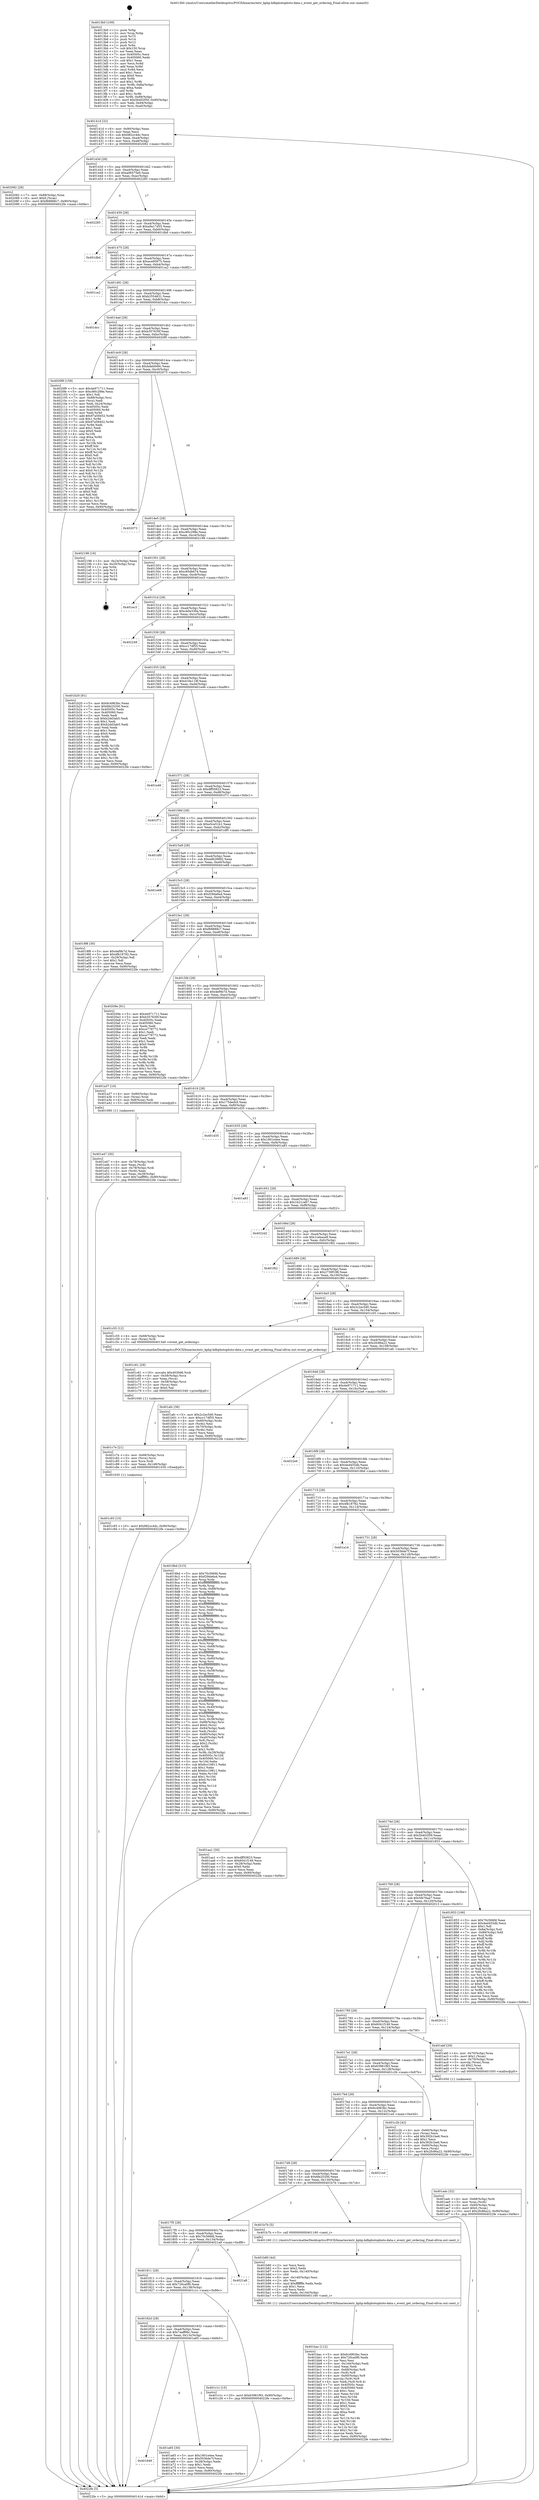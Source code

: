 digraph "0x4013b0" {
  label = "0x4013b0 (/mnt/c/Users/mathe/Desktop/tcc/POCII/binaries/extr_kphp-kdbphotophoto-data.c_event_get_ordering_Final-ollvm.out::main(0))"
  labelloc = "t"
  node[shape=record]

  Entry [label="",width=0.3,height=0.3,shape=circle,fillcolor=black,style=filled]
  "0x40141d" [label="{
     0x40141d [32]\l
     | [instrs]\l
     &nbsp;&nbsp;0x40141d \<+6\>: mov -0x90(%rbp),%eax\l
     &nbsp;&nbsp;0x401423 \<+2\>: mov %eax,%ecx\l
     &nbsp;&nbsp;0x401425 \<+6\>: sub $0x982cc4dc,%ecx\l
     &nbsp;&nbsp;0x40142b \<+6\>: mov %eax,-0xa4(%rbp)\l
     &nbsp;&nbsp;0x401431 \<+6\>: mov %ecx,-0xa8(%rbp)\l
     &nbsp;&nbsp;0x401437 \<+6\>: je 0000000000402082 \<main+0xcd2\>\l
  }"]
  "0x402082" [label="{
     0x402082 [28]\l
     | [instrs]\l
     &nbsp;&nbsp;0x402082 \<+7\>: mov -0x88(%rbp),%rax\l
     &nbsp;&nbsp;0x402089 \<+6\>: movl $0x0,(%rax)\l
     &nbsp;&nbsp;0x40208f \<+10\>: movl $0xf68888c7,-0x90(%rbp)\l
     &nbsp;&nbsp;0x402099 \<+5\>: jmp 00000000004022fe \<main+0xf4e\>\l
  }"]
  "0x40143d" [label="{
     0x40143d [28]\l
     | [instrs]\l
     &nbsp;&nbsp;0x40143d \<+5\>: jmp 0000000000401442 \<main+0x92\>\l
     &nbsp;&nbsp;0x401442 \<+6\>: mov -0xa4(%rbp),%eax\l
     &nbsp;&nbsp;0x401448 \<+5\>: sub $0xa06575e0,%eax\l
     &nbsp;&nbsp;0x40144d \<+6\>: mov %eax,-0xac(%rbp)\l
     &nbsp;&nbsp;0x401453 \<+6\>: je 0000000000402285 \<main+0xed5\>\l
  }"]
  Exit [label="",width=0.3,height=0.3,shape=circle,fillcolor=black,style=filled,peripheries=2]
  "0x402285" [label="{
     0x402285\l
  }", style=dashed]
  "0x401459" [label="{
     0x401459 [28]\l
     | [instrs]\l
     &nbsp;&nbsp;0x401459 \<+5\>: jmp 000000000040145e \<main+0xae\>\l
     &nbsp;&nbsp;0x40145e \<+6\>: mov -0xa4(%rbp),%eax\l
     &nbsp;&nbsp;0x401464 \<+5\>: sub $0xa9a17d55,%eax\l
     &nbsp;&nbsp;0x401469 \<+6\>: mov %eax,-0xb0(%rbp)\l
     &nbsp;&nbsp;0x40146f \<+6\>: je 0000000000401dbd \<main+0xa0d\>\l
  }"]
  "0x401c93" [label="{
     0x401c93 [15]\l
     | [instrs]\l
     &nbsp;&nbsp;0x401c93 \<+10\>: movl $0x982cc4dc,-0x90(%rbp)\l
     &nbsp;&nbsp;0x401c9d \<+5\>: jmp 00000000004022fe \<main+0xf4e\>\l
  }"]
  "0x401dbd" [label="{
     0x401dbd\l
  }", style=dashed]
  "0x401475" [label="{
     0x401475 [28]\l
     | [instrs]\l
     &nbsp;&nbsp;0x401475 \<+5\>: jmp 000000000040147a \<main+0xca\>\l
     &nbsp;&nbsp;0x40147a \<+6\>: mov -0xa4(%rbp),%eax\l
     &nbsp;&nbsp;0x401480 \<+5\>: sub $0xace95875,%eax\l
     &nbsp;&nbsp;0x401485 \<+6\>: mov %eax,-0xb4(%rbp)\l
     &nbsp;&nbsp;0x40148b \<+6\>: je 0000000000401ca2 \<main+0x8f2\>\l
  }"]
  "0x401c7e" [label="{
     0x401c7e [21]\l
     | [instrs]\l
     &nbsp;&nbsp;0x401c7e \<+4\>: mov -0x68(%rbp),%rcx\l
     &nbsp;&nbsp;0x401c82 \<+3\>: mov (%rcx),%rcx\l
     &nbsp;&nbsp;0x401c85 \<+3\>: mov %rcx,%rdi\l
     &nbsp;&nbsp;0x401c88 \<+6\>: mov %eax,-0x148(%rbp)\l
     &nbsp;&nbsp;0x401c8e \<+5\>: call 0000000000401030 \<free@plt\>\l
     | [calls]\l
     &nbsp;&nbsp;0x401030 \{1\} (unknown)\l
  }"]
  "0x401ca2" [label="{
     0x401ca2\l
  }", style=dashed]
  "0x401491" [label="{
     0x401491 [28]\l
     | [instrs]\l
     &nbsp;&nbsp;0x401491 \<+5\>: jmp 0000000000401496 \<main+0xe6\>\l
     &nbsp;&nbsp;0x401496 \<+6\>: mov -0xa4(%rbp),%eax\l
     &nbsp;&nbsp;0x40149c \<+5\>: sub $0xb2554631,%eax\l
     &nbsp;&nbsp;0x4014a1 \<+6\>: mov %eax,-0xb8(%rbp)\l
     &nbsp;&nbsp;0x4014a7 \<+6\>: je 0000000000401dcc \<main+0xa1c\>\l
  }"]
  "0x401c61" [label="{
     0x401c61 [29]\l
     | [instrs]\l
     &nbsp;&nbsp;0x401c61 \<+10\>: movabs $0x4030d6,%rdi\l
     &nbsp;&nbsp;0x401c6b \<+4\>: mov -0x58(%rbp),%rcx\l
     &nbsp;&nbsp;0x401c6f \<+2\>: mov %eax,(%rcx)\l
     &nbsp;&nbsp;0x401c71 \<+4\>: mov -0x58(%rbp),%rcx\l
     &nbsp;&nbsp;0x401c75 \<+2\>: mov (%rcx),%esi\l
     &nbsp;&nbsp;0x401c77 \<+2\>: mov $0x0,%al\l
     &nbsp;&nbsp;0x401c79 \<+5\>: call 0000000000401040 \<printf@plt\>\l
     | [calls]\l
     &nbsp;&nbsp;0x401040 \{1\} (unknown)\l
  }"]
  "0x401dcc" [label="{
     0x401dcc\l
  }", style=dashed]
  "0x4014ad" [label="{
     0x4014ad [28]\l
     | [instrs]\l
     &nbsp;&nbsp;0x4014ad \<+5\>: jmp 00000000004014b2 \<main+0x102\>\l
     &nbsp;&nbsp;0x4014b2 \<+6\>: mov -0xa4(%rbp),%eax\l
     &nbsp;&nbsp;0x4014b8 \<+5\>: sub $0xb357630f,%eax\l
     &nbsp;&nbsp;0x4014bd \<+6\>: mov %eax,-0xbc(%rbp)\l
     &nbsp;&nbsp;0x4014c3 \<+6\>: je 00000000004020f9 \<main+0xd49\>\l
  }"]
  "0x401bac" [label="{
     0x401bac [112]\l
     | [instrs]\l
     &nbsp;&nbsp;0x401bac \<+5\>: mov $0x6c4963bc,%ecx\l
     &nbsp;&nbsp;0x401bb1 \<+5\>: mov $0x720ca0f0,%edx\l
     &nbsp;&nbsp;0x401bb6 \<+2\>: xor %esi,%esi\l
     &nbsp;&nbsp;0x401bb8 \<+6\>: mov -0x144(%rbp),%edi\l
     &nbsp;&nbsp;0x401bbe \<+3\>: imul %eax,%edi\l
     &nbsp;&nbsp;0x401bc1 \<+4\>: mov -0x68(%rbp),%r8\l
     &nbsp;&nbsp;0x401bc5 \<+3\>: mov (%r8),%r8\l
     &nbsp;&nbsp;0x401bc8 \<+4\>: mov -0x60(%rbp),%r9\l
     &nbsp;&nbsp;0x401bcc \<+3\>: movslq (%r9),%r9\l
     &nbsp;&nbsp;0x401bcf \<+4\>: mov %edi,(%r8,%r9,4)\l
     &nbsp;&nbsp;0x401bd3 \<+7\>: mov 0x40505c,%eax\l
     &nbsp;&nbsp;0x401bda \<+7\>: mov 0x405060,%edi\l
     &nbsp;&nbsp;0x401be1 \<+3\>: sub $0x1,%esi\l
     &nbsp;&nbsp;0x401be4 \<+3\>: mov %eax,%r10d\l
     &nbsp;&nbsp;0x401be7 \<+3\>: add %esi,%r10d\l
     &nbsp;&nbsp;0x401bea \<+4\>: imul %r10d,%eax\l
     &nbsp;&nbsp;0x401bee \<+3\>: and $0x1,%eax\l
     &nbsp;&nbsp;0x401bf1 \<+3\>: cmp $0x0,%eax\l
     &nbsp;&nbsp;0x401bf4 \<+4\>: sete %r11b\l
     &nbsp;&nbsp;0x401bf8 \<+3\>: cmp $0xa,%edi\l
     &nbsp;&nbsp;0x401bfb \<+3\>: setl %bl\l
     &nbsp;&nbsp;0x401bfe \<+3\>: mov %r11b,%r14b\l
     &nbsp;&nbsp;0x401c01 \<+3\>: and %bl,%r14b\l
     &nbsp;&nbsp;0x401c04 \<+3\>: xor %bl,%r11b\l
     &nbsp;&nbsp;0x401c07 \<+3\>: or %r11b,%r14b\l
     &nbsp;&nbsp;0x401c0a \<+4\>: test $0x1,%r14b\l
     &nbsp;&nbsp;0x401c0e \<+3\>: cmovne %edx,%ecx\l
     &nbsp;&nbsp;0x401c11 \<+6\>: mov %ecx,-0x90(%rbp)\l
     &nbsp;&nbsp;0x401c17 \<+5\>: jmp 00000000004022fe \<main+0xf4e\>\l
  }"]
  "0x4020f9" [label="{
     0x4020f9 [159]\l
     | [instrs]\l
     &nbsp;&nbsp;0x4020f9 \<+5\>: mov $0x4e971711,%eax\l
     &nbsp;&nbsp;0x4020fe \<+5\>: mov $0xc80c298e,%ecx\l
     &nbsp;&nbsp;0x402103 \<+2\>: mov $0x1,%dl\l
     &nbsp;&nbsp;0x402105 \<+7\>: mov -0x88(%rbp),%rsi\l
     &nbsp;&nbsp;0x40210c \<+2\>: mov (%rsi),%edi\l
     &nbsp;&nbsp;0x40210e \<+3\>: mov %edi,-0x24(%rbp)\l
     &nbsp;&nbsp;0x402111 \<+7\>: mov 0x40505c,%edi\l
     &nbsp;&nbsp;0x402118 \<+8\>: mov 0x405060,%r8d\l
     &nbsp;&nbsp;0x402120 \<+3\>: mov %edi,%r9d\l
     &nbsp;&nbsp;0x402123 \<+7\>: add $0x97a58452,%r9d\l
     &nbsp;&nbsp;0x40212a \<+4\>: sub $0x1,%r9d\l
     &nbsp;&nbsp;0x40212e \<+7\>: sub $0x97a58452,%r9d\l
     &nbsp;&nbsp;0x402135 \<+4\>: imul %r9d,%edi\l
     &nbsp;&nbsp;0x402139 \<+3\>: and $0x1,%edi\l
     &nbsp;&nbsp;0x40213c \<+3\>: cmp $0x0,%edi\l
     &nbsp;&nbsp;0x40213f \<+4\>: sete %r10b\l
     &nbsp;&nbsp;0x402143 \<+4\>: cmp $0xa,%r8d\l
     &nbsp;&nbsp;0x402147 \<+4\>: setl %r11b\l
     &nbsp;&nbsp;0x40214b \<+3\>: mov %r10b,%bl\l
     &nbsp;&nbsp;0x40214e \<+3\>: xor $0xff,%bl\l
     &nbsp;&nbsp;0x402151 \<+3\>: mov %r11b,%r14b\l
     &nbsp;&nbsp;0x402154 \<+4\>: xor $0xff,%r14b\l
     &nbsp;&nbsp;0x402158 \<+3\>: xor $0x0,%dl\l
     &nbsp;&nbsp;0x40215b \<+3\>: mov %bl,%r15b\l
     &nbsp;&nbsp;0x40215e \<+4\>: and $0x0,%r15b\l
     &nbsp;&nbsp;0x402162 \<+3\>: and %dl,%r10b\l
     &nbsp;&nbsp;0x402165 \<+3\>: mov %r14b,%r12b\l
     &nbsp;&nbsp;0x402168 \<+4\>: and $0x0,%r12b\l
     &nbsp;&nbsp;0x40216c \<+3\>: and %dl,%r11b\l
     &nbsp;&nbsp;0x40216f \<+3\>: or %r10b,%r15b\l
     &nbsp;&nbsp;0x402172 \<+3\>: or %r11b,%r12b\l
     &nbsp;&nbsp;0x402175 \<+3\>: xor %r12b,%r15b\l
     &nbsp;&nbsp;0x402178 \<+3\>: or %r14b,%bl\l
     &nbsp;&nbsp;0x40217b \<+3\>: xor $0xff,%bl\l
     &nbsp;&nbsp;0x40217e \<+3\>: or $0x0,%dl\l
     &nbsp;&nbsp;0x402181 \<+2\>: and %dl,%bl\l
     &nbsp;&nbsp;0x402183 \<+3\>: or %bl,%r15b\l
     &nbsp;&nbsp;0x402186 \<+4\>: test $0x1,%r15b\l
     &nbsp;&nbsp;0x40218a \<+3\>: cmovne %ecx,%eax\l
     &nbsp;&nbsp;0x40218d \<+6\>: mov %eax,-0x90(%rbp)\l
     &nbsp;&nbsp;0x402193 \<+5\>: jmp 00000000004022fe \<main+0xf4e\>\l
  }"]
  "0x4014c9" [label="{
     0x4014c9 [28]\l
     | [instrs]\l
     &nbsp;&nbsp;0x4014c9 \<+5\>: jmp 00000000004014ce \<main+0x11e\>\l
     &nbsp;&nbsp;0x4014ce \<+6\>: mov -0xa4(%rbp),%eax\l
     &nbsp;&nbsp;0x4014d4 \<+5\>: sub $0xbdeb949c,%eax\l
     &nbsp;&nbsp;0x4014d9 \<+6\>: mov %eax,-0xc0(%rbp)\l
     &nbsp;&nbsp;0x4014df \<+6\>: je 0000000000402073 \<main+0xcc3\>\l
  }"]
  "0x401b80" [label="{
     0x401b80 [44]\l
     | [instrs]\l
     &nbsp;&nbsp;0x401b80 \<+2\>: xor %ecx,%ecx\l
     &nbsp;&nbsp;0x401b82 \<+5\>: mov $0x2,%edx\l
     &nbsp;&nbsp;0x401b87 \<+6\>: mov %edx,-0x140(%rbp)\l
     &nbsp;&nbsp;0x401b8d \<+1\>: cltd\l
     &nbsp;&nbsp;0x401b8e \<+6\>: mov -0x140(%rbp),%esi\l
     &nbsp;&nbsp;0x401b94 \<+2\>: idiv %esi\l
     &nbsp;&nbsp;0x401b96 \<+6\>: imul $0xfffffffe,%edx,%edx\l
     &nbsp;&nbsp;0x401b9c \<+3\>: sub $0x1,%ecx\l
     &nbsp;&nbsp;0x401b9f \<+2\>: sub %ecx,%edx\l
     &nbsp;&nbsp;0x401ba1 \<+6\>: mov %edx,-0x144(%rbp)\l
     &nbsp;&nbsp;0x401ba7 \<+5\>: call 0000000000401160 \<next_i\>\l
     | [calls]\l
     &nbsp;&nbsp;0x401160 \{1\} (/mnt/c/Users/mathe/Desktop/tcc/POCII/binaries/extr_kphp-kdbphotophoto-data.c_event_get_ordering_Final-ollvm.out::next_i)\l
  }"]
  "0x402073" [label="{
     0x402073\l
  }", style=dashed]
  "0x4014e5" [label="{
     0x4014e5 [28]\l
     | [instrs]\l
     &nbsp;&nbsp;0x4014e5 \<+5\>: jmp 00000000004014ea \<main+0x13a\>\l
     &nbsp;&nbsp;0x4014ea \<+6\>: mov -0xa4(%rbp),%eax\l
     &nbsp;&nbsp;0x4014f0 \<+5\>: sub $0xc80c298e,%eax\l
     &nbsp;&nbsp;0x4014f5 \<+6\>: mov %eax,-0xc4(%rbp)\l
     &nbsp;&nbsp;0x4014fb \<+6\>: je 0000000000402198 \<main+0xde8\>\l
  }"]
  "0x401adc" [label="{
     0x401adc [32]\l
     | [instrs]\l
     &nbsp;&nbsp;0x401adc \<+4\>: mov -0x68(%rbp),%rdi\l
     &nbsp;&nbsp;0x401ae0 \<+3\>: mov %rax,(%rdi)\l
     &nbsp;&nbsp;0x401ae3 \<+4\>: mov -0x60(%rbp),%rax\l
     &nbsp;&nbsp;0x401ae7 \<+6\>: movl $0x0,(%rax)\l
     &nbsp;&nbsp;0x401aed \<+10\>: movl $0x2fc86a22,-0x90(%rbp)\l
     &nbsp;&nbsp;0x401af7 \<+5\>: jmp 00000000004022fe \<main+0xf4e\>\l
  }"]
  "0x402198" [label="{
     0x402198 [16]\l
     | [instrs]\l
     &nbsp;&nbsp;0x402198 \<+3\>: mov -0x24(%rbp),%eax\l
     &nbsp;&nbsp;0x40219b \<+4\>: lea -0x20(%rbp),%rsp\l
     &nbsp;&nbsp;0x40219f \<+1\>: pop %rbx\l
     &nbsp;&nbsp;0x4021a0 \<+2\>: pop %r12\l
     &nbsp;&nbsp;0x4021a2 \<+2\>: pop %r14\l
     &nbsp;&nbsp;0x4021a4 \<+2\>: pop %r15\l
     &nbsp;&nbsp;0x4021a6 \<+1\>: pop %rbp\l
     &nbsp;&nbsp;0x4021a7 \<+1\>: ret\l
  }"]
  "0x401501" [label="{
     0x401501 [28]\l
     | [instrs]\l
     &nbsp;&nbsp;0x401501 \<+5\>: jmp 0000000000401506 \<main+0x156\>\l
     &nbsp;&nbsp;0x401506 \<+6\>: mov -0xa4(%rbp),%eax\l
     &nbsp;&nbsp;0x40150c \<+5\>: sub $0xc85db674,%eax\l
     &nbsp;&nbsp;0x401511 \<+6\>: mov %eax,-0xc8(%rbp)\l
     &nbsp;&nbsp;0x401517 \<+6\>: je 0000000000401ec3 \<main+0xb13\>\l
  }"]
  "0x401849" [label="{
     0x401849\l
  }", style=dashed]
  "0x401ec3" [label="{
     0x401ec3\l
  }", style=dashed]
  "0x40151d" [label="{
     0x40151d [28]\l
     | [instrs]\l
     &nbsp;&nbsp;0x40151d \<+5\>: jmp 0000000000401522 \<main+0x172\>\l
     &nbsp;&nbsp;0x401522 \<+6\>: mov -0xa4(%rbp),%eax\l
     &nbsp;&nbsp;0x401528 \<+5\>: sub $0xcb0e339a,%eax\l
     &nbsp;&nbsp;0x40152d \<+6\>: mov %eax,-0xcc(%rbp)\l
     &nbsp;&nbsp;0x401533 \<+6\>: je 0000000000402248 \<main+0xe98\>\l
  }"]
  "0x401a65" [label="{
     0x401a65 [30]\l
     | [instrs]\l
     &nbsp;&nbsp;0x401a65 \<+5\>: mov $0x1801e4ee,%eax\l
     &nbsp;&nbsp;0x401a6a \<+5\>: mov $0x5036de7f,%ecx\l
     &nbsp;&nbsp;0x401a6f \<+3\>: mov -0x28(%rbp),%edx\l
     &nbsp;&nbsp;0x401a72 \<+3\>: cmp $0x1,%edx\l
     &nbsp;&nbsp;0x401a75 \<+3\>: cmovl %ecx,%eax\l
     &nbsp;&nbsp;0x401a78 \<+6\>: mov %eax,-0x90(%rbp)\l
     &nbsp;&nbsp;0x401a7e \<+5\>: jmp 00000000004022fe \<main+0xf4e\>\l
  }"]
  "0x402248" [label="{
     0x402248\l
  }", style=dashed]
  "0x401539" [label="{
     0x401539 [28]\l
     | [instrs]\l
     &nbsp;&nbsp;0x401539 \<+5\>: jmp 000000000040153e \<main+0x18e\>\l
     &nbsp;&nbsp;0x40153e \<+6\>: mov -0xa4(%rbp),%eax\l
     &nbsp;&nbsp;0x401544 \<+5\>: sub $0xcc17df55,%eax\l
     &nbsp;&nbsp;0x401549 \<+6\>: mov %eax,-0xd0(%rbp)\l
     &nbsp;&nbsp;0x40154f \<+6\>: je 0000000000401b20 \<main+0x770\>\l
  }"]
  "0x40182d" [label="{
     0x40182d [28]\l
     | [instrs]\l
     &nbsp;&nbsp;0x40182d \<+5\>: jmp 0000000000401832 \<main+0x482\>\l
     &nbsp;&nbsp;0x401832 \<+6\>: mov -0xa4(%rbp),%eax\l
     &nbsp;&nbsp;0x401838 \<+5\>: sub $0x7aaff96c,%eax\l
     &nbsp;&nbsp;0x40183d \<+6\>: mov %eax,-0x13c(%rbp)\l
     &nbsp;&nbsp;0x401843 \<+6\>: je 0000000000401a65 \<main+0x6b5\>\l
  }"]
  "0x401b20" [label="{
     0x401b20 [91]\l
     | [instrs]\l
     &nbsp;&nbsp;0x401b20 \<+5\>: mov $0x6c4963bc,%eax\l
     &nbsp;&nbsp;0x401b25 \<+5\>: mov $0x6fe25200,%ecx\l
     &nbsp;&nbsp;0x401b2a \<+7\>: mov 0x40505c,%edx\l
     &nbsp;&nbsp;0x401b31 \<+7\>: mov 0x405060,%esi\l
     &nbsp;&nbsp;0x401b38 \<+2\>: mov %edx,%edi\l
     &nbsp;&nbsp;0x401b3a \<+6\>: sub $0xb2dd3ab5,%edi\l
     &nbsp;&nbsp;0x401b40 \<+3\>: sub $0x1,%edi\l
     &nbsp;&nbsp;0x401b43 \<+6\>: add $0xb2dd3ab5,%edi\l
     &nbsp;&nbsp;0x401b49 \<+3\>: imul %edi,%edx\l
     &nbsp;&nbsp;0x401b4c \<+3\>: and $0x1,%edx\l
     &nbsp;&nbsp;0x401b4f \<+3\>: cmp $0x0,%edx\l
     &nbsp;&nbsp;0x401b52 \<+4\>: sete %r8b\l
     &nbsp;&nbsp;0x401b56 \<+3\>: cmp $0xa,%esi\l
     &nbsp;&nbsp;0x401b59 \<+4\>: setl %r9b\l
     &nbsp;&nbsp;0x401b5d \<+3\>: mov %r8b,%r10b\l
     &nbsp;&nbsp;0x401b60 \<+3\>: and %r9b,%r10b\l
     &nbsp;&nbsp;0x401b63 \<+3\>: xor %r9b,%r8b\l
     &nbsp;&nbsp;0x401b66 \<+3\>: or %r8b,%r10b\l
     &nbsp;&nbsp;0x401b69 \<+4\>: test $0x1,%r10b\l
     &nbsp;&nbsp;0x401b6d \<+3\>: cmovne %ecx,%eax\l
     &nbsp;&nbsp;0x401b70 \<+6\>: mov %eax,-0x90(%rbp)\l
     &nbsp;&nbsp;0x401b76 \<+5\>: jmp 00000000004022fe \<main+0xf4e\>\l
  }"]
  "0x401555" [label="{
     0x401555 [28]\l
     | [instrs]\l
     &nbsp;&nbsp;0x401555 \<+5\>: jmp 000000000040155a \<main+0x1aa\>\l
     &nbsp;&nbsp;0x40155a \<+6\>: mov -0xa4(%rbp),%eax\l
     &nbsp;&nbsp;0x401560 \<+5\>: sub $0xd16e118f,%eax\l
     &nbsp;&nbsp;0x401565 \<+6\>: mov %eax,-0xd4(%rbp)\l
     &nbsp;&nbsp;0x40156b \<+6\>: je 0000000000401e46 \<main+0xa96\>\l
  }"]
  "0x401c1c" [label="{
     0x401c1c [15]\l
     | [instrs]\l
     &nbsp;&nbsp;0x401c1c \<+10\>: movl $0x63981f93,-0x90(%rbp)\l
     &nbsp;&nbsp;0x401c26 \<+5\>: jmp 00000000004022fe \<main+0xf4e\>\l
  }"]
  "0x401e46" [label="{
     0x401e46\l
  }", style=dashed]
  "0x401571" [label="{
     0x401571 [28]\l
     | [instrs]\l
     &nbsp;&nbsp;0x401571 \<+5\>: jmp 0000000000401576 \<main+0x1c6\>\l
     &nbsp;&nbsp;0x401576 \<+6\>: mov -0xa4(%rbp),%eax\l
     &nbsp;&nbsp;0x40157c \<+5\>: sub $0xdff50823,%eax\l
     &nbsp;&nbsp;0x401581 \<+6\>: mov %eax,-0xd8(%rbp)\l
     &nbsp;&nbsp;0x401587 \<+6\>: je 0000000000401f71 \<main+0xbc1\>\l
  }"]
  "0x401811" [label="{
     0x401811 [28]\l
     | [instrs]\l
     &nbsp;&nbsp;0x401811 \<+5\>: jmp 0000000000401816 \<main+0x466\>\l
     &nbsp;&nbsp;0x401816 \<+6\>: mov -0xa4(%rbp),%eax\l
     &nbsp;&nbsp;0x40181c \<+5\>: sub $0x720ca0f0,%eax\l
     &nbsp;&nbsp;0x401821 \<+6\>: mov %eax,-0x138(%rbp)\l
     &nbsp;&nbsp;0x401827 \<+6\>: je 0000000000401c1c \<main+0x86c\>\l
  }"]
  "0x401f71" [label="{
     0x401f71\l
  }", style=dashed]
  "0x40158d" [label="{
     0x40158d [28]\l
     | [instrs]\l
     &nbsp;&nbsp;0x40158d \<+5\>: jmp 0000000000401592 \<main+0x1e2\>\l
     &nbsp;&nbsp;0x401592 \<+6\>: mov -0xa4(%rbp),%eax\l
     &nbsp;&nbsp;0x401598 \<+5\>: sub $0xe5ce51b1,%eax\l
     &nbsp;&nbsp;0x40159d \<+6\>: mov %eax,-0xdc(%rbp)\l
     &nbsp;&nbsp;0x4015a3 \<+6\>: je 0000000000401df0 \<main+0xa40\>\l
  }"]
  "0x4021a8" [label="{
     0x4021a8\l
  }", style=dashed]
  "0x401df0" [label="{
     0x401df0\l
  }", style=dashed]
  "0x4015a9" [label="{
     0x4015a9 [28]\l
     | [instrs]\l
     &nbsp;&nbsp;0x4015a9 \<+5\>: jmp 00000000004015ae \<main+0x1fe\>\l
     &nbsp;&nbsp;0x4015ae \<+6\>: mov -0xa4(%rbp),%eax\l
     &nbsp;&nbsp;0x4015b4 \<+5\>: sub $0xed628992,%eax\l
     &nbsp;&nbsp;0x4015b9 \<+6\>: mov %eax,-0xe0(%rbp)\l
     &nbsp;&nbsp;0x4015bf \<+6\>: je 0000000000401e68 \<main+0xab8\>\l
  }"]
  "0x4017f5" [label="{
     0x4017f5 [28]\l
     | [instrs]\l
     &nbsp;&nbsp;0x4017f5 \<+5\>: jmp 00000000004017fa \<main+0x44a\>\l
     &nbsp;&nbsp;0x4017fa \<+6\>: mov -0xa4(%rbp),%eax\l
     &nbsp;&nbsp;0x401800 \<+5\>: sub $0x70c566fd,%eax\l
     &nbsp;&nbsp;0x401805 \<+6\>: mov %eax,-0x134(%rbp)\l
     &nbsp;&nbsp;0x40180b \<+6\>: je 00000000004021a8 \<main+0xdf8\>\l
  }"]
  "0x401e68" [label="{
     0x401e68\l
  }", style=dashed]
  "0x4015c5" [label="{
     0x4015c5 [28]\l
     | [instrs]\l
     &nbsp;&nbsp;0x4015c5 \<+5\>: jmp 00000000004015ca \<main+0x21a\>\l
     &nbsp;&nbsp;0x4015ca \<+6\>: mov -0xa4(%rbp),%eax\l
     &nbsp;&nbsp;0x4015d0 \<+5\>: sub $0xf29da6a4,%eax\l
     &nbsp;&nbsp;0x4015d5 \<+6\>: mov %eax,-0xe4(%rbp)\l
     &nbsp;&nbsp;0x4015db \<+6\>: je 00000000004019f8 \<main+0x648\>\l
  }"]
  "0x401b7b" [label="{
     0x401b7b [5]\l
     | [instrs]\l
     &nbsp;&nbsp;0x401b7b \<+5\>: call 0000000000401160 \<next_i\>\l
     | [calls]\l
     &nbsp;&nbsp;0x401160 \{1\} (/mnt/c/Users/mathe/Desktop/tcc/POCII/binaries/extr_kphp-kdbphotophoto-data.c_event_get_ordering_Final-ollvm.out::next_i)\l
  }"]
  "0x4019f8" [label="{
     0x4019f8 [30]\l
     | [instrs]\l
     &nbsp;&nbsp;0x4019f8 \<+5\>: mov $0x4ef9b7d,%eax\l
     &nbsp;&nbsp;0x4019fd \<+5\>: mov $0x4fb18782,%ecx\l
     &nbsp;&nbsp;0x401a02 \<+3\>: mov -0x29(%rbp),%dl\l
     &nbsp;&nbsp;0x401a05 \<+3\>: test $0x1,%dl\l
     &nbsp;&nbsp;0x401a08 \<+3\>: cmovne %ecx,%eax\l
     &nbsp;&nbsp;0x401a0b \<+6\>: mov %eax,-0x90(%rbp)\l
     &nbsp;&nbsp;0x401a11 \<+5\>: jmp 00000000004022fe \<main+0xf4e\>\l
  }"]
  "0x4015e1" [label="{
     0x4015e1 [28]\l
     | [instrs]\l
     &nbsp;&nbsp;0x4015e1 \<+5\>: jmp 00000000004015e6 \<main+0x236\>\l
     &nbsp;&nbsp;0x4015e6 \<+6\>: mov -0xa4(%rbp),%eax\l
     &nbsp;&nbsp;0x4015ec \<+5\>: sub $0xf68888c7,%eax\l
     &nbsp;&nbsp;0x4015f1 \<+6\>: mov %eax,-0xe8(%rbp)\l
     &nbsp;&nbsp;0x4015f7 \<+6\>: je 000000000040209e \<main+0xcee\>\l
  }"]
  "0x4017d9" [label="{
     0x4017d9 [28]\l
     | [instrs]\l
     &nbsp;&nbsp;0x4017d9 \<+5\>: jmp 00000000004017de \<main+0x42e\>\l
     &nbsp;&nbsp;0x4017de \<+6\>: mov -0xa4(%rbp),%eax\l
     &nbsp;&nbsp;0x4017e4 \<+5\>: sub $0x6fe25200,%eax\l
     &nbsp;&nbsp;0x4017e9 \<+6\>: mov %eax,-0x130(%rbp)\l
     &nbsp;&nbsp;0x4017ef \<+6\>: je 0000000000401b7b \<main+0x7cb\>\l
  }"]
  "0x40209e" [label="{
     0x40209e [91]\l
     | [instrs]\l
     &nbsp;&nbsp;0x40209e \<+5\>: mov $0x4e971711,%eax\l
     &nbsp;&nbsp;0x4020a3 \<+5\>: mov $0xb357630f,%ecx\l
     &nbsp;&nbsp;0x4020a8 \<+7\>: mov 0x40505c,%edx\l
     &nbsp;&nbsp;0x4020af \<+7\>: mov 0x405060,%esi\l
     &nbsp;&nbsp;0x4020b6 \<+2\>: mov %edx,%edi\l
     &nbsp;&nbsp;0x4020b8 \<+6\>: sub $0xce778772,%edi\l
     &nbsp;&nbsp;0x4020be \<+3\>: sub $0x1,%edi\l
     &nbsp;&nbsp;0x4020c1 \<+6\>: add $0xce778772,%edi\l
     &nbsp;&nbsp;0x4020c7 \<+3\>: imul %edi,%edx\l
     &nbsp;&nbsp;0x4020ca \<+3\>: and $0x1,%edx\l
     &nbsp;&nbsp;0x4020cd \<+3\>: cmp $0x0,%edx\l
     &nbsp;&nbsp;0x4020d0 \<+4\>: sete %r8b\l
     &nbsp;&nbsp;0x4020d4 \<+3\>: cmp $0xa,%esi\l
     &nbsp;&nbsp;0x4020d7 \<+4\>: setl %r9b\l
     &nbsp;&nbsp;0x4020db \<+3\>: mov %r8b,%r10b\l
     &nbsp;&nbsp;0x4020de \<+3\>: and %r9b,%r10b\l
     &nbsp;&nbsp;0x4020e1 \<+3\>: xor %r9b,%r8b\l
     &nbsp;&nbsp;0x4020e4 \<+3\>: or %r8b,%r10b\l
     &nbsp;&nbsp;0x4020e7 \<+4\>: test $0x1,%r10b\l
     &nbsp;&nbsp;0x4020eb \<+3\>: cmovne %ecx,%eax\l
     &nbsp;&nbsp;0x4020ee \<+6\>: mov %eax,-0x90(%rbp)\l
     &nbsp;&nbsp;0x4020f4 \<+5\>: jmp 00000000004022fe \<main+0xf4e\>\l
  }"]
  "0x4015fd" [label="{
     0x4015fd [28]\l
     | [instrs]\l
     &nbsp;&nbsp;0x4015fd \<+5\>: jmp 0000000000401602 \<main+0x252\>\l
     &nbsp;&nbsp;0x401602 \<+6\>: mov -0xa4(%rbp),%eax\l
     &nbsp;&nbsp;0x401608 \<+5\>: sub $0x4ef9b7d,%eax\l
     &nbsp;&nbsp;0x40160d \<+6\>: mov %eax,-0xec(%rbp)\l
     &nbsp;&nbsp;0x401613 \<+6\>: je 0000000000401a37 \<main+0x687\>\l
  }"]
  "0x4021ed" [label="{
     0x4021ed\l
  }", style=dashed]
  "0x401a37" [label="{
     0x401a37 [16]\l
     | [instrs]\l
     &nbsp;&nbsp;0x401a37 \<+4\>: mov -0x80(%rbp),%rax\l
     &nbsp;&nbsp;0x401a3b \<+3\>: mov (%rax),%rax\l
     &nbsp;&nbsp;0x401a3e \<+4\>: mov 0x8(%rax),%rdi\l
     &nbsp;&nbsp;0x401a42 \<+5\>: call 0000000000401060 \<atoi@plt\>\l
     | [calls]\l
     &nbsp;&nbsp;0x401060 \{1\} (unknown)\l
  }"]
  "0x401619" [label="{
     0x401619 [28]\l
     | [instrs]\l
     &nbsp;&nbsp;0x401619 \<+5\>: jmp 000000000040161e \<main+0x26e\>\l
     &nbsp;&nbsp;0x40161e \<+6\>: mov -0xa4(%rbp),%eax\l
     &nbsp;&nbsp;0x401624 \<+5\>: sub $0x175dedc9,%eax\l
     &nbsp;&nbsp;0x401629 \<+6\>: mov %eax,-0xf0(%rbp)\l
     &nbsp;&nbsp;0x40162f \<+6\>: je 0000000000401d35 \<main+0x985\>\l
  }"]
  "0x4017bd" [label="{
     0x4017bd [28]\l
     | [instrs]\l
     &nbsp;&nbsp;0x4017bd \<+5\>: jmp 00000000004017c2 \<main+0x412\>\l
     &nbsp;&nbsp;0x4017c2 \<+6\>: mov -0xa4(%rbp),%eax\l
     &nbsp;&nbsp;0x4017c8 \<+5\>: sub $0x6c4963bc,%eax\l
     &nbsp;&nbsp;0x4017cd \<+6\>: mov %eax,-0x12c(%rbp)\l
     &nbsp;&nbsp;0x4017d3 \<+6\>: je 00000000004021ed \<main+0xe3d\>\l
  }"]
  "0x401d35" [label="{
     0x401d35\l
  }", style=dashed]
  "0x401635" [label="{
     0x401635 [28]\l
     | [instrs]\l
     &nbsp;&nbsp;0x401635 \<+5\>: jmp 000000000040163a \<main+0x28a\>\l
     &nbsp;&nbsp;0x40163a \<+6\>: mov -0xa4(%rbp),%eax\l
     &nbsp;&nbsp;0x401640 \<+5\>: sub $0x1801e4ee,%eax\l
     &nbsp;&nbsp;0x401645 \<+6\>: mov %eax,-0xf4(%rbp)\l
     &nbsp;&nbsp;0x40164b \<+6\>: je 0000000000401a83 \<main+0x6d3\>\l
  }"]
  "0x401c2b" [label="{
     0x401c2b [42]\l
     | [instrs]\l
     &nbsp;&nbsp;0x401c2b \<+4\>: mov -0x60(%rbp),%rax\l
     &nbsp;&nbsp;0x401c2f \<+2\>: mov (%rax),%ecx\l
     &nbsp;&nbsp;0x401c31 \<+6\>: add $0x392b1be6,%ecx\l
     &nbsp;&nbsp;0x401c37 \<+3\>: add $0x1,%ecx\l
     &nbsp;&nbsp;0x401c3a \<+6\>: sub $0x392b1be6,%ecx\l
     &nbsp;&nbsp;0x401c40 \<+4\>: mov -0x60(%rbp),%rax\l
     &nbsp;&nbsp;0x401c44 \<+2\>: mov %ecx,(%rax)\l
     &nbsp;&nbsp;0x401c46 \<+10\>: movl $0x2fc86a22,-0x90(%rbp)\l
     &nbsp;&nbsp;0x401c50 \<+5\>: jmp 00000000004022fe \<main+0xf4e\>\l
  }"]
  "0x401a83" [label="{
     0x401a83\l
  }", style=dashed]
  "0x401651" [label="{
     0x401651 [28]\l
     | [instrs]\l
     &nbsp;&nbsp;0x401651 \<+5\>: jmp 0000000000401656 \<main+0x2a6\>\l
     &nbsp;&nbsp;0x401656 \<+6\>: mov -0xa4(%rbp),%eax\l
     &nbsp;&nbsp;0x40165c \<+5\>: sub $0x1b21ce67,%eax\l
     &nbsp;&nbsp;0x401661 \<+6\>: mov %eax,-0xf8(%rbp)\l
     &nbsp;&nbsp;0x401667 \<+6\>: je 00000000004022d2 \<main+0xf22\>\l
  }"]
  "0x4017a1" [label="{
     0x4017a1 [28]\l
     | [instrs]\l
     &nbsp;&nbsp;0x4017a1 \<+5\>: jmp 00000000004017a6 \<main+0x3f6\>\l
     &nbsp;&nbsp;0x4017a6 \<+6\>: mov -0xa4(%rbp),%eax\l
     &nbsp;&nbsp;0x4017ac \<+5\>: sub $0x63981f93,%eax\l
     &nbsp;&nbsp;0x4017b1 \<+6\>: mov %eax,-0x128(%rbp)\l
     &nbsp;&nbsp;0x4017b7 \<+6\>: je 0000000000401c2b \<main+0x87b\>\l
  }"]
  "0x4022d2" [label="{
     0x4022d2\l
  }", style=dashed]
  "0x40166d" [label="{
     0x40166d [28]\l
     | [instrs]\l
     &nbsp;&nbsp;0x40166d \<+5\>: jmp 0000000000401672 \<main+0x2c2\>\l
     &nbsp;&nbsp;0x401672 \<+6\>: mov -0xa4(%rbp),%eax\l
     &nbsp;&nbsp;0x401678 \<+5\>: sub $0x1cebace8,%eax\l
     &nbsp;&nbsp;0x40167d \<+6\>: mov %eax,-0xfc(%rbp)\l
     &nbsp;&nbsp;0x401683 \<+6\>: je 0000000000401f62 \<main+0xbb2\>\l
  }"]
  "0x401abf" [label="{
     0x401abf [29]\l
     | [instrs]\l
     &nbsp;&nbsp;0x401abf \<+4\>: mov -0x70(%rbp),%rax\l
     &nbsp;&nbsp;0x401ac3 \<+6\>: movl $0x1,(%rax)\l
     &nbsp;&nbsp;0x401ac9 \<+4\>: mov -0x70(%rbp),%rax\l
     &nbsp;&nbsp;0x401acd \<+3\>: movslq (%rax),%rax\l
     &nbsp;&nbsp;0x401ad0 \<+4\>: shl $0x2,%rax\l
     &nbsp;&nbsp;0x401ad4 \<+3\>: mov %rax,%rdi\l
     &nbsp;&nbsp;0x401ad7 \<+5\>: call 0000000000401050 \<malloc@plt\>\l
     | [calls]\l
     &nbsp;&nbsp;0x401050 \{1\} (unknown)\l
  }"]
  "0x401f62" [label="{
     0x401f62\l
  }", style=dashed]
  "0x401689" [label="{
     0x401689 [28]\l
     | [instrs]\l
     &nbsp;&nbsp;0x401689 \<+5\>: jmp 000000000040168e \<main+0x2de\>\l
     &nbsp;&nbsp;0x40168e \<+6\>: mov -0xa4(%rbp),%eax\l
     &nbsp;&nbsp;0x401694 \<+5\>: sub $0x2739f198,%eax\l
     &nbsp;&nbsp;0x401699 \<+6\>: mov %eax,-0x100(%rbp)\l
     &nbsp;&nbsp;0x40169f \<+6\>: je 0000000000401f80 \<main+0xbd0\>\l
  }"]
  "0x401785" [label="{
     0x401785 [28]\l
     | [instrs]\l
     &nbsp;&nbsp;0x401785 \<+5\>: jmp 000000000040178a \<main+0x3da\>\l
     &nbsp;&nbsp;0x40178a \<+6\>: mov -0xa4(%rbp),%eax\l
     &nbsp;&nbsp;0x401790 \<+5\>: sub $0x6041f149,%eax\l
     &nbsp;&nbsp;0x401795 \<+6\>: mov %eax,-0x124(%rbp)\l
     &nbsp;&nbsp;0x40179b \<+6\>: je 0000000000401abf \<main+0x70f\>\l
  }"]
  "0x401f80" [label="{
     0x401f80\l
  }", style=dashed]
  "0x4016a5" [label="{
     0x4016a5 [28]\l
     | [instrs]\l
     &nbsp;&nbsp;0x4016a5 \<+5\>: jmp 00000000004016aa \<main+0x2fa\>\l
     &nbsp;&nbsp;0x4016aa \<+6\>: mov -0xa4(%rbp),%eax\l
     &nbsp;&nbsp;0x4016b0 \<+5\>: sub $0x2c2ec5d0,%eax\l
     &nbsp;&nbsp;0x4016b5 \<+6\>: mov %eax,-0x104(%rbp)\l
     &nbsp;&nbsp;0x4016bb \<+6\>: je 0000000000401c55 \<main+0x8a5\>\l
  }"]
  "0x402013" [label="{
     0x402013\l
  }", style=dashed]
  "0x401c55" [label="{
     0x401c55 [12]\l
     | [instrs]\l
     &nbsp;&nbsp;0x401c55 \<+4\>: mov -0x68(%rbp),%rax\l
     &nbsp;&nbsp;0x401c59 \<+3\>: mov (%rax),%rdi\l
     &nbsp;&nbsp;0x401c5c \<+5\>: call 00000000004013a0 \<event_get_ordering\>\l
     | [calls]\l
     &nbsp;&nbsp;0x4013a0 \{1\} (/mnt/c/Users/mathe/Desktop/tcc/POCII/binaries/extr_kphp-kdbphotophoto-data.c_event_get_ordering_Final-ollvm.out::event_get_ordering)\l
  }"]
  "0x4016c1" [label="{
     0x4016c1 [28]\l
     | [instrs]\l
     &nbsp;&nbsp;0x4016c1 \<+5\>: jmp 00000000004016c6 \<main+0x316\>\l
     &nbsp;&nbsp;0x4016c6 \<+6\>: mov -0xa4(%rbp),%eax\l
     &nbsp;&nbsp;0x4016cc \<+5\>: sub $0x2fc86a22,%eax\l
     &nbsp;&nbsp;0x4016d1 \<+6\>: mov %eax,-0x108(%rbp)\l
     &nbsp;&nbsp;0x4016d7 \<+6\>: je 0000000000401afc \<main+0x74c\>\l
  }"]
  "0x401a47" [label="{
     0x401a47 [30]\l
     | [instrs]\l
     &nbsp;&nbsp;0x401a47 \<+4\>: mov -0x78(%rbp),%rdi\l
     &nbsp;&nbsp;0x401a4b \<+2\>: mov %eax,(%rdi)\l
     &nbsp;&nbsp;0x401a4d \<+4\>: mov -0x78(%rbp),%rdi\l
     &nbsp;&nbsp;0x401a51 \<+2\>: mov (%rdi),%eax\l
     &nbsp;&nbsp;0x401a53 \<+3\>: mov %eax,-0x28(%rbp)\l
     &nbsp;&nbsp;0x401a56 \<+10\>: movl $0x7aaff96c,-0x90(%rbp)\l
     &nbsp;&nbsp;0x401a60 \<+5\>: jmp 00000000004022fe \<main+0xf4e\>\l
  }"]
  "0x401afc" [label="{
     0x401afc [36]\l
     | [instrs]\l
     &nbsp;&nbsp;0x401afc \<+5\>: mov $0x2c2ec5d0,%eax\l
     &nbsp;&nbsp;0x401b01 \<+5\>: mov $0xcc17df55,%ecx\l
     &nbsp;&nbsp;0x401b06 \<+4\>: mov -0x60(%rbp),%rdx\l
     &nbsp;&nbsp;0x401b0a \<+2\>: mov (%rdx),%esi\l
     &nbsp;&nbsp;0x401b0c \<+4\>: mov -0x70(%rbp),%rdx\l
     &nbsp;&nbsp;0x401b10 \<+2\>: cmp (%rdx),%esi\l
     &nbsp;&nbsp;0x401b12 \<+3\>: cmovl %ecx,%eax\l
     &nbsp;&nbsp;0x401b15 \<+6\>: mov %eax,-0x90(%rbp)\l
     &nbsp;&nbsp;0x401b1b \<+5\>: jmp 00000000004022fe \<main+0xf4e\>\l
  }"]
  "0x4016dd" [label="{
     0x4016dd [28]\l
     | [instrs]\l
     &nbsp;&nbsp;0x4016dd \<+5\>: jmp 00000000004016e2 \<main+0x332\>\l
     &nbsp;&nbsp;0x4016e2 \<+6\>: mov -0xa4(%rbp),%eax\l
     &nbsp;&nbsp;0x4016e8 \<+5\>: sub $0x4e971711,%eax\l
     &nbsp;&nbsp;0x4016ed \<+6\>: mov %eax,-0x10c(%rbp)\l
     &nbsp;&nbsp;0x4016f3 \<+6\>: je 00000000004022e6 \<main+0xf36\>\l
  }"]
  "0x4013b0" [label="{
     0x4013b0 [109]\l
     | [instrs]\l
     &nbsp;&nbsp;0x4013b0 \<+1\>: push %rbp\l
     &nbsp;&nbsp;0x4013b1 \<+3\>: mov %rsp,%rbp\l
     &nbsp;&nbsp;0x4013b4 \<+2\>: push %r15\l
     &nbsp;&nbsp;0x4013b6 \<+2\>: push %r14\l
     &nbsp;&nbsp;0x4013b8 \<+2\>: push %r12\l
     &nbsp;&nbsp;0x4013ba \<+1\>: push %rbx\l
     &nbsp;&nbsp;0x4013bb \<+7\>: sub $0x150,%rsp\l
     &nbsp;&nbsp;0x4013c2 \<+2\>: xor %eax,%eax\l
     &nbsp;&nbsp;0x4013c4 \<+7\>: mov 0x40505c,%ecx\l
     &nbsp;&nbsp;0x4013cb \<+7\>: mov 0x405060,%edx\l
     &nbsp;&nbsp;0x4013d2 \<+3\>: sub $0x1,%eax\l
     &nbsp;&nbsp;0x4013d5 \<+3\>: mov %ecx,%r8d\l
     &nbsp;&nbsp;0x4013d8 \<+3\>: add %eax,%r8d\l
     &nbsp;&nbsp;0x4013db \<+4\>: imul %r8d,%ecx\l
     &nbsp;&nbsp;0x4013df \<+3\>: and $0x1,%ecx\l
     &nbsp;&nbsp;0x4013e2 \<+3\>: cmp $0x0,%ecx\l
     &nbsp;&nbsp;0x4013e5 \<+4\>: sete %r9b\l
     &nbsp;&nbsp;0x4013e9 \<+4\>: and $0x1,%r9b\l
     &nbsp;&nbsp;0x4013ed \<+7\>: mov %r9b,-0x8a(%rbp)\l
     &nbsp;&nbsp;0x4013f4 \<+3\>: cmp $0xa,%edx\l
     &nbsp;&nbsp;0x4013f7 \<+4\>: setl %r9b\l
     &nbsp;&nbsp;0x4013fb \<+4\>: and $0x1,%r9b\l
     &nbsp;&nbsp;0x4013ff \<+7\>: mov %r9b,-0x89(%rbp)\l
     &nbsp;&nbsp;0x401406 \<+10\>: movl $0x5b402f59,-0x90(%rbp)\l
     &nbsp;&nbsp;0x401410 \<+6\>: mov %edi,-0x94(%rbp)\l
     &nbsp;&nbsp;0x401416 \<+7\>: mov %rsi,-0xa0(%rbp)\l
  }"]
  "0x4022e6" [label="{
     0x4022e6\l
  }", style=dashed]
  "0x4016f9" [label="{
     0x4016f9 [28]\l
     | [instrs]\l
     &nbsp;&nbsp;0x4016f9 \<+5\>: jmp 00000000004016fe \<main+0x34e\>\l
     &nbsp;&nbsp;0x4016fe \<+6\>: mov -0xa4(%rbp),%eax\l
     &nbsp;&nbsp;0x401704 \<+5\>: sub $0x4ed455db,%eax\l
     &nbsp;&nbsp;0x401709 \<+6\>: mov %eax,-0x110(%rbp)\l
     &nbsp;&nbsp;0x40170f \<+6\>: je 00000000004018bd \<main+0x50d\>\l
  }"]
  "0x4022fe" [label="{
     0x4022fe [5]\l
     | [instrs]\l
     &nbsp;&nbsp;0x4022fe \<+5\>: jmp 000000000040141d \<main+0x6d\>\l
  }"]
  "0x4018bd" [label="{
     0x4018bd [315]\l
     | [instrs]\l
     &nbsp;&nbsp;0x4018bd \<+5\>: mov $0x70c566fd,%eax\l
     &nbsp;&nbsp;0x4018c2 \<+5\>: mov $0xf29da6a4,%ecx\l
     &nbsp;&nbsp;0x4018c7 \<+3\>: mov %rsp,%rdx\l
     &nbsp;&nbsp;0x4018ca \<+4\>: add $0xfffffffffffffff0,%rdx\l
     &nbsp;&nbsp;0x4018ce \<+3\>: mov %rdx,%rsp\l
     &nbsp;&nbsp;0x4018d1 \<+7\>: mov %rdx,-0x88(%rbp)\l
     &nbsp;&nbsp;0x4018d8 \<+3\>: mov %rsp,%rdx\l
     &nbsp;&nbsp;0x4018db \<+4\>: add $0xfffffffffffffff0,%rdx\l
     &nbsp;&nbsp;0x4018df \<+3\>: mov %rdx,%rsp\l
     &nbsp;&nbsp;0x4018e2 \<+3\>: mov %rsp,%rsi\l
     &nbsp;&nbsp;0x4018e5 \<+4\>: add $0xfffffffffffffff0,%rsi\l
     &nbsp;&nbsp;0x4018e9 \<+3\>: mov %rsi,%rsp\l
     &nbsp;&nbsp;0x4018ec \<+4\>: mov %rsi,-0x80(%rbp)\l
     &nbsp;&nbsp;0x4018f0 \<+3\>: mov %rsp,%rsi\l
     &nbsp;&nbsp;0x4018f3 \<+4\>: add $0xfffffffffffffff0,%rsi\l
     &nbsp;&nbsp;0x4018f7 \<+3\>: mov %rsi,%rsp\l
     &nbsp;&nbsp;0x4018fa \<+4\>: mov %rsi,-0x78(%rbp)\l
     &nbsp;&nbsp;0x4018fe \<+3\>: mov %rsp,%rsi\l
     &nbsp;&nbsp;0x401901 \<+4\>: add $0xfffffffffffffff0,%rsi\l
     &nbsp;&nbsp;0x401905 \<+3\>: mov %rsi,%rsp\l
     &nbsp;&nbsp;0x401908 \<+4\>: mov %rsi,-0x70(%rbp)\l
     &nbsp;&nbsp;0x40190c \<+3\>: mov %rsp,%rsi\l
     &nbsp;&nbsp;0x40190f \<+4\>: add $0xfffffffffffffff0,%rsi\l
     &nbsp;&nbsp;0x401913 \<+3\>: mov %rsi,%rsp\l
     &nbsp;&nbsp;0x401916 \<+4\>: mov %rsi,-0x68(%rbp)\l
     &nbsp;&nbsp;0x40191a \<+3\>: mov %rsp,%rsi\l
     &nbsp;&nbsp;0x40191d \<+4\>: add $0xfffffffffffffff0,%rsi\l
     &nbsp;&nbsp;0x401921 \<+3\>: mov %rsi,%rsp\l
     &nbsp;&nbsp;0x401924 \<+4\>: mov %rsi,-0x60(%rbp)\l
     &nbsp;&nbsp;0x401928 \<+3\>: mov %rsp,%rsi\l
     &nbsp;&nbsp;0x40192b \<+4\>: add $0xfffffffffffffff0,%rsi\l
     &nbsp;&nbsp;0x40192f \<+3\>: mov %rsi,%rsp\l
     &nbsp;&nbsp;0x401932 \<+4\>: mov %rsi,-0x58(%rbp)\l
     &nbsp;&nbsp;0x401936 \<+3\>: mov %rsp,%rsi\l
     &nbsp;&nbsp;0x401939 \<+4\>: add $0xfffffffffffffff0,%rsi\l
     &nbsp;&nbsp;0x40193d \<+3\>: mov %rsi,%rsp\l
     &nbsp;&nbsp;0x401940 \<+4\>: mov %rsi,-0x50(%rbp)\l
     &nbsp;&nbsp;0x401944 \<+3\>: mov %rsp,%rsi\l
     &nbsp;&nbsp;0x401947 \<+4\>: add $0xfffffffffffffff0,%rsi\l
     &nbsp;&nbsp;0x40194b \<+3\>: mov %rsi,%rsp\l
     &nbsp;&nbsp;0x40194e \<+4\>: mov %rsi,-0x48(%rbp)\l
     &nbsp;&nbsp;0x401952 \<+3\>: mov %rsp,%rsi\l
     &nbsp;&nbsp;0x401955 \<+4\>: add $0xfffffffffffffff0,%rsi\l
     &nbsp;&nbsp;0x401959 \<+3\>: mov %rsi,%rsp\l
     &nbsp;&nbsp;0x40195c \<+4\>: mov %rsi,-0x40(%rbp)\l
     &nbsp;&nbsp;0x401960 \<+3\>: mov %rsp,%rsi\l
     &nbsp;&nbsp;0x401963 \<+4\>: add $0xfffffffffffffff0,%rsi\l
     &nbsp;&nbsp;0x401967 \<+3\>: mov %rsi,%rsp\l
     &nbsp;&nbsp;0x40196a \<+4\>: mov %rsi,-0x38(%rbp)\l
     &nbsp;&nbsp;0x40196e \<+7\>: mov -0x88(%rbp),%rsi\l
     &nbsp;&nbsp;0x401975 \<+6\>: movl $0x0,(%rsi)\l
     &nbsp;&nbsp;0x40197b \<+6\>: mov -0x94(%rbp),%edi\l
     &nbsp;&nbsp;0x401981 \<+2\>: mov %edi,(%rdx)\l
     &nbsp;&nbsp;0x401983 \<+4\>: mov -0x80(%rbp),%rsi\l
     &nbsp;&nbsp;0x401987 \<+7\>: mov -0xa0(%rbp),%r8\l
     &nbsp;&nbsp;0x40198e \<+3\>: mov %r8,(%rsi)\l
     &nbsp;&nbsp;0x401991 \<+3\>: cmpl $0x2,(%rdx)\l
     &nbsp;&nbsp;0x401994 \<+4\>: setne %r9b\l
     &nbsp;&nbsp;0x401998 \<+4\>: and $0x1,%r9b\l
     &nbsp;&nbsp;0x40199c \<+4\>: mov %r9b,-0x29(%rbp)\l
     &nbsp;&nbsp;0x4019a0 \<+8\>: mov 0x40505c,%r10d\l
     &nbsp;&nbsp;0x4019a8 \<+8\>: mov 0x405060,%r11d\l
     &nbsp;&nbsp;0x4019b0 \<+3\>: mov %r10d,%ebx\l
     &nbsp;&nbsp;0x4019b3 \<+6\>: sub $0x6cc19811,%ebx\l
     &nbsp;&nbsp;0x4019b9 \<+3\>: sub $0x1,%ebx\l
     &nbsp;&nbsp;0x4019bc \<+6\>: add $0x6cc19811,%ebx\l
     &nbsp;&nbsp;0x4019c2 \<+4\>: imul %ebx,%r10d\l
     &nbsp;&nbsp;0x4019c6 \<+4\>: and $0x1,%r10d\l
     &nbsp;&nbsp;0x4019ca \<+4\>: cmp $0x0,%r10d\l
     &nbsp;&nbsp;0x4019ce \<+4\>: sete %r9b\l
     &nbsp;&nbsp;0x4019d2 \<+4\>: cmp $0xa,%r11d\l
     &nbsp;&nbsp;0x4019d6 \<+4\>: setl %r14b\l
     &nbsp;&nbsp;0x4019da \<+3\>: mov %r9b,%r15b\l
     &nbsp;&nbsp;0x4019dd \<+3\>: and %r14b,%r15b\l
     &nbsp;&nbsp;0x4019e0 \<+3\>: xor %r14b,%r9b\l
     &nbsp;&nbsp;0x4019e3 \<+3\>: or %r9b,%r15b\l
     &nbsp;&nbsp;0x4019e6 \<+4\>: test $0x1,%r15b\l
     &nbsp;&nbsp;0x4019ea \<+3\>: cmovne %ecx,%eax\l
     &nbsp;&nbsp;0x4019ed \<+6\>: mov %eax,-0x90(%rbp)\l
     &nbsp;&nbsp;0x4019f3 \<+5\>: jmp 00000000004022fe \<main+0xf4e\>\l
  }"]
  "0x401715" [label="{
     0x401715 [28]\l
     | [instrs]\l
     &nbsp;&nbsp;0x401715 \<+5\>: jmp 000000000040171a \<main+0x36a\>\l
     &nbsp;&nbsp;0x40171a \<+6\>: mov -0xa4(%rbp),%eax\l
     &nbsp;&nbsp;0x401720 \<+5\>: sub $0x4fb18782,%eax\l
     &nbsp;&nbsp;0x401725 \<+6\>: mov %eax,-0x114(%rbp)\l
     &nbsp;&nbsp;0x40172b \<+6\>: je 0000000000401a16 \<main+0x666\>\l
  }"]
  "0x401769" [label="{
     0x401769 [28]\l
     | [instrs]\l
     &nbsp;&nbsp;0x401769 \<+5\>: jmp 000000000040176e \<main+0x3be\>\l
     &nbsp;&nbsp;0x40176e \<+6\>: mov -0xa4(%rbp),%eax\l
     &nbsp;&nbsp;0x401774 \<+5\>: sub $0x5fe76aa7,%eax\l
     &nbsp;&nbsp;0x401779 \<+6\>: mov %eax,-0x120(%rbp)\l
     &nbsp;&nbsp;0x40177f \<+6\>: je 0000000000402013 \<main+0xc63\>\l
  }"]
  "0x401a16" [label="{
     0x401a16\l
  }", style=dashed]
  "0x401731" [label="{
     0x401731 [28]\l
     | [instrs]\l
     &nbsp;&nbsp;0x401731 \<+5\>: jmp 0000000000401736 \<main+0x386\>\l
     &nbsp;&nbsp;0x401736 \<+6\>: mov -0xa4(%rbp),%eax\l
     &nbsp;&nbsp;0x40173c \<+5\>: sub $0x5036de7f,%eax\l
     &nbsp;&nbsp;0x401741 \<+6\>: mov %eax,-0x118(%rbp)\l
     &nbsp;&nbsp;0x401747 \<+6\>: je 0000000000401aa1 \<main+0x6f1\>\l
  }"]
  "0x401853" [label="{
     0x401853 [106]\l
     | [instrs]\l
     &nbsp;&nbsp;0x401853 \<+5\>: mov $0x70c566fd,%eax\l
     &nbsp;&nbsp;0x401858 \<+5\>: mov $0x4ed455db,%ecx\l
     &nbsp;&nbsp;0x40185d \<+2\>: mov $0x1,%dl\l
     &nbsp;&nbsp;0x40185f \<+7\>: mov -0x8a(%rbp),%sil\l
     &nbsp;&nbsp;0x401866 \<+7\>: mov -0x89(%rbp),%dil\l
     &nbsp;&nbsp;0x40186d \<+3\>: mov %sil,%r8b\l
     &nbsp;&nbsp;0x401870 \<+4\>: xor $0xff,%r8b\l
     &nbsp;&nbsp;0x401874 \<+3\>: mov %dil,%r9b\l
     &nbsp;&nbsp;0x401877 \<+4\>: xor $0xff,%r9b\l
     &nbsp;&nbsp;0x40187b \<+3\>: xor $0x0,%dl\l
     &nbsp;&nbsp;0x40187e \<+3\>: mov %r8b,%r10b\l
     &nbsp;&nbsp;0x401881 \<+4\>: and $0x0,%r10b\l
     &nbsp;&nbsp;0x401885 \<+3\>: and %dl,%sil\l
     &nbsp;&nbsp;0x401888 \<+3\>: mov %r9b,%r11b\l
     &nbsp;&nbsp;0x40188b \<+4\>: and $0x0,%r11b\l
     &nbsp;&nbsp;0x40188f \<+3\>: and %dl,%dil\l
     &nbsp;&nbsp;0x401892 \<+3\>: or %sil,%r10b\l
     &nbsp;&nbsp;0x401895 \<+3\>: or %dil,%r11b\l
     &nbsp;&nbsp;0x401898 \<+3\>: xor %r11b,%r10b\l
     &nbsp;&nbsp;0x40189b \<+3\>: or %r9b,%r8b\l
     &nbsp;&nbsp;0x40189e \<+4\>: xor $0xff,%r8b\l
     &nbsp;&nbsp;0x4018a2 \<+3\>: or $0x0,%dl\l
     &nbsp;&nbsp;0x4018a5 \<+3\>: and %dl,%r8b\l
     &nbsp;&nbsp;0x4018a8 \<+3\>: or %r8b,%r10b\l
     &nbsp;&nbsp;0x4018ab \<+4\>: test $0x1,%r10b\l
     &nbsp;&nbsp;0x4018af \<+3\>: cmovne %ecx,%eax\l
     &nbsp;&nbsp;0x4018b2 \<+6\>: mov %eax,-0x90(%rbp)\l
     &nbsp;&nbsp;0x4018b8 \<+5\>: jmp 00000000004022fe \<main+0xf4e\>\l
  }"]
  "0x401aa1" [label="{
     0x401aa1 [30]\l
     | [instrs]\l
     &nbsp;&nbsp;0x401aa1 \<+5\>: mov $0xdff50823,%eax\l
     &nbsp;&nbsp;0x401aa6 \<+5\>: mov $0x6041f149,%ecx\l
     &nbsp;&nbsp;0x401aab \<+3\>: mov -0x28(%rbp),%edx\l
     &nbsp;&nbsp;0x401aae \<+3\>: cmp $0x0,%edx\l
     &nbsp;&nbsp;0x401ab1 \<+3\>: cmove %ecx,%eax\l
     &nbsp;&nbsp;0x401ab4 \<+6\>: mov %eax,-0x90(%rbp)\l
     &nbsp;&nbsp;0x401aba \<+5\>: jmp 00000000004022fe \<main+0xf4e\>\l
  }"]
  "0x40174d" [label="{
     0x40174d [28]\l
     | [instrs]\l
     &nbsp;&nbsp;0x40174d \<+5\>: jmp 0000000000401752 \<main+0x3a2\>\l
     &nbsp;&nbsp;0x401752 \<+6\>: mov -0xa4(%rbp),%eax\l
     &nbsp;&nbsp;0x401758 \<+5\>: sub $0x5b402f59,%eax\l
     &nbsp;&nbsp;0x40175d \<+6\>: mov %eax,-0x11c(%rbp)\l
     &nbsp;&nbsp;0x401763 \<+6\>: je 0000000000401853 \<main+0x4a3\>\l
  }"]
  Entry -> "0x4013b0" [label=" 1"]
  "0x40141d" -> "0x402082" [label=" 1"]
  "0x40141d" -> "0x40143d" [label=" 17"]
  "0x402198" -> Exit [label=" 1"]
  "0x40143d" -> "0x402285" [label=" 0"]
  "0x40143d" -> "0x401459" [label=" 17"]
  "0x4020f9" -> "0x4022fe" [label=" 1"]
  "0x401459" -> "0x401dbd" [label=" 0"]
  "0x401459" -> "0x401475" [label=" 17"]
  "0x40209e" -> "0x4022fe" [label=" 1"]
  "0x401475" -> "0x401ca2" [label=" 0"]
  "0x401475" -> "0x401491" [label=" 17"]
  "0x402082" -> "0x4022fe" [label=" 1"]
  "0x401491" -> "0x401dcc" [label=" 0"]
  "0x401491" -> "0x4014ad" [label=" 17"]
  "0x401c93" -> "0x4022fe" [label=" 1"]
  "0x4014ad" -> "0x4020f9" [label=" 1"]
  "0x4014ad" -> "0x4014c9" [label=" 16"]
  "0x401c7e" -> "0x401c93" [label=" 1"]
  "0x4014c9" -> "0x402073" [label=" 0"]
  "0x4014c9" -> "0x4014e5" [label=" 16"]
  "0x401c61" -> "0x401c7e" [label=" 1"]
  "0x4014e5" -> "0x402198" [label=" 1"]
  "0x4014e5" -> "0x401501" [label=" 15"]
  "0x401c55" -> "0x401c61" [label=" 1"]
  "0x401501" -> "0x401ec3" [label=" 0"]
  "0x401501" -> "0x40151d" [label=" 15"]
  "0x401c2b" -> "0x4022fe" [label=" 1"]
  "0x40151d" -> "0x402248" [label=" 0"]
  "0x40151d" -> "0x401539" [label=" 15"]
  "0x401c1c" -> "0x4022fe" [label=" 1"]
  "0x401539" -> "0x401b20" [label=" 1"]
  "0x401539" -> "0x401555" [label=" 14"]
  "0x401b80" -> "0x401bac" [label=" 1"]
  "0x401555" -> "0x401e46" [label=" 0"]
  "0x401555" -> "0x401571" [label=" 14"]
  "0x401b7b" -> "0x401b80" [label=" 1"]
  "0x401571" -> "0x401f71" [label=" 0"]
  "0x401571" -> "0x40158d" [label=" 14"]
  "0x401afc" -> "0x4022fe" [label=" 2"]
  "0x40158d" -> "0x401df0" [label=" 0"]
  "0x40158d" -> "0x4015a9" [label=" 14"]
  "0x401adc" -> "0x4022fe" [label=" 1"]
  "0x4015a9" -> "0x401e68" [label=" 0"]
  "0x4015a9" -> "0x4015c5" [label=" 14"]
  "0x401aa1" -> "0x4022fe" [label=" 1"]
  "0x4015c5" -> "0x4019f8" [label=" 1"]
  "0x4015c5" -> "0x4015e1" [label=" 13"]
  "0x401a65" -> "0x4022fe" [label=" 1"]
  "0x4015e1" -> "0x40209e" [label=" 1"]
  "0x4015e1" -> "0x4015fd" [label=" 12"]
  "0x40182d" -> "0x401a65" [label=" 1"]
  "0x4015fd" -> "0x401a37" [label=" 1"]
  "0x4015fd" -> "0x401619" [label=" 11"]
  "0x401bac" -> "0x4022fe" [label=" 1"]
  "0x401619" -> "0x401d35" [label=" 0"]
  "0x401619" -> "0x401635" [label=" 11"]
  "0x401811" -> "0x401c1c" [label=" 1"]
  "0x401635" -> "0x401a83" [label=" 0"]
  "0x401635" -> "0x401651" [label=" 11"]
  "0x401b20" -> "0x4022fe" [label=" 1"]
  "0x401651" -> "0x4022d2" [label=" 0"]
  "0x401651" -> "0x40166d" [label=" 11"]
  "0x4017f5" -> "0x4021a8" [label=" 0"]
  "0x40166d" -> "0x401f62" [label=" 0"]
  "0x40166d" -> "0x401689" [label=" 11"]
  "0x401abf" -> "0x401adc" [label=" 1"]
  "0x401689" -> "0x401f80" [label=" 0"]
  "0x401689" -> "0x4016a5" [label=" 11"]
  "0x4017d9" -> "0x401b7b" [label=" 1"]
  "0x4016a5" -> "0x401c55" [label=" 1"]
  "0x4016a5" -> "0x4016c1" [label=" 10"]
  "0x40182d" -> "0x401849" [label=" 0"]
  "0x4016c1" -> "0x401afc" [label=" 2"]
  "0x4016c1" -> "0x4016dd" [label=" 8"]
  "0x4017bd" -> "0x4021ed" [label=" 0"]
  "0x4016dd" -> "0x4022e6" [label=" 0"]
  "0x4016dd" -> "0x4016f9" [label=" 8"]
  "0x4017a1" -> "0x4017bd" [label=" 3"]
  "0x4016f9" -> "0x4018bd" [label=" 1"]
  "0x4016f9" -> "0x401715" [label=" 7"]
  "0x4017a1" -> "0x401c2b" [label=" 1"]
  "0x401715" -> "0x401a16" [label=" 0"]
  "0x401715" -> "0x401731" [label=" 7"]
  "0x4017f5" -> "0x401811" [label=" 2"]
  "0x401731" -> "0x401aa1" [label=" 1"]
  "0x401731" -> "0x40174d" [label=" 6"]
  "0x401785" -> "0x4017a1" [label=" 4"]
  "0x40174d" -> "0x401853" [label=" 1"]
  "0x40174d" -> "0x401769" [label=" 5"]
  "0x401853" -> "0x4022fe" [label=" 1"]
  "0x4013b0" -> "0x40141d" [label=" 1"]
  "0x4022fe" -> "0x40141d" [label=" 17"]
  "0x401811" -> "0x40182d" [label=" 1"]
  "0x4018bd" -> "0x4022fe" [label=" 1"]
  "0x4019f8" -> "0x4022fe" [label=" 1"]
  "0x401a37" -> "0x401a47" [label=" 1"]
  "0x401a47" -> "0x4022fe" [label=" 1"]
  "0x4017bd" -> "0x4017d9" [label=" 3"]
  "0x401769" -> "0x402013" [label=" 0"]
  "0x401769" -> "0x401785" [label=" 5"]
  "0x4017d9" -> "0x4017f5" [label=" 2"]
  "0x401785" -> "0x401abf" [label=" 1"]
}
